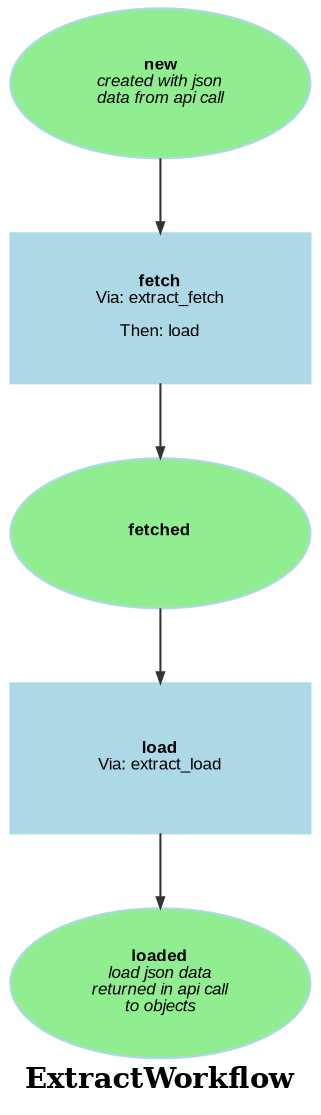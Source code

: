 digraph workflow {
  ratio="compress" rankdir="TB" label=<<B>ExtractWorkflow</B>>
  node [fontsize="8" fontname="Arial" color="lightBlue" style="filled" fixedsize="false" width="2" height="1"];
  edge [fontsize="7" fontname="Arial" color="#333333" arrowhead="normal" arrowsize="0.5"];

  place_new [label=<<B>new</B><BR/><I>created with json<BR/>data from api call</I>>, shape=oval fillcolor="lightgreen" style="filled"];
  place_loaded [label=<<B>loaded</B><BR/><I>load json data<BR/>returned in api call<BR/>to objects</I>>, shape=oval fillcolor="lightgreen" style="filled"];
  place_fetched [label=<<B>fetched</B>>, shape=oval fillcolor="lightgreen" style="filled"];
  transition_0 [label=<<B>fetch</B><BR/>Via: extract_fetch<BR/><BR/>Then: load>, shape="box" regular=""];
  transition_1 [label=<<B>load</B><BR/>Via: extract_load>, shape="box" regular=""];
  place_new -> transition_0 [style="solid", comment="new"];
  transition_0 -> place_fetched [style="solid"];
  place_fetched -> transition_1 [style="solid", comment="fetched"];
  transition_1 -> place_loaded [style="solid"];
}
